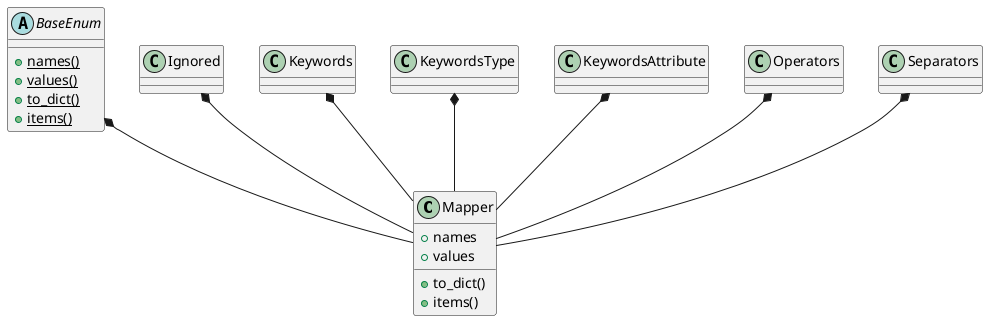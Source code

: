 @startuml
class Mapper {
    + names
    + values
    + to_dict()
    + items()
}
abstract class BaseEnum  {
    + {static} names()
    + {static} values()
    + {static} to_dict()
    + {static} items()
}
class Ignored
class Keywords
class KeywordsType
class KeywordsAttribute
class Operators
class Separators
BaseEnum *-- Mapper
Ignored *-- Mapper
Keywords *-- Mapper
KeywordsType *-- Mapper
KeywordsAttribute *-- Mapper
Operators *-- Mapper
Separators *-- Mapper
@enduml